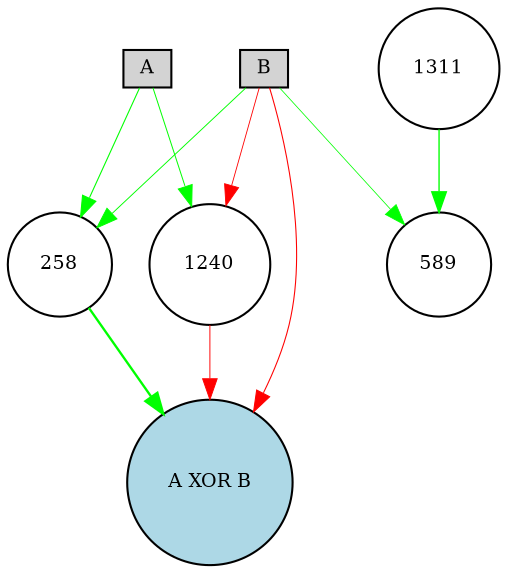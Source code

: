 digraph {
	node [fontsize=9 height=0.2 shape=circle width=0.2]
	A [fillcolor=lightgray shape=box style=filled]
	B [fillcolor=lightgray shape=box style=filled]
	"A XOR B" [fillcolor=lightblue style=filled]
	258 [fillcolor=white style=filled]
	589 [fillcolor=white style=filled]
	1240 [fillcolor=white style=filled]
	1311 [fillcolor=white style=filled]
	B -> "A XOR B" [color=red penwidth=0.516070559299582 style=solid]
	A -> 258 [color=green penwidth=0.5255178802205103 style=solid]
	258 -> "A XOR B" [color=green penwidth=1.1222123850935 style=solid]
	B -> 258 [color=green penwidth=0.45146877812741315 style=solid]
	B -> 589 [color=green penwidth=0.3715967873451036 style=solid]
	B -> 1240 [color=red penwidth=0.4159305767227486 style=solid]
	1240 -> "A XOR B" [color=red penwidth=0.4563867038380325 style=solid]
	1311 -> 589 [color=green penwidth=0.6509948671062104 style=solid]
	A -> 1240 [color=green penwidth=0.47760935273705785 style=solid]
}
